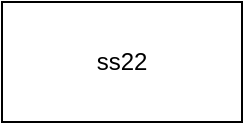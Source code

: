 <mxfile version="21.1.5" type="github">
  <diagram name="第 1 页" id="wWnXoSBwvu9gny_bQMAQ">
    <mxGraphModel dx="1242" dy="827" grid="1" gridSize="10" guides="1" tooltips="1" connect="1" arrows="1" fold="1" page="1" pageScale="1" pageWidth="827" pageHeight="1169" math="0" shadow="0">
      <root>
        <mxCell id="0" />
        <mxCell id="1" parent="0" />
        <mxCell id="aPJAW8vI79MN_C6_RzFM-1" value="ss22" style="rounded=0;whiteSpace=wrap;html=1;" vertex="1" parent="1">
          <mxGeometry x="354" y="200" width="120" height="60" as="geometry" />
        </mxCell>
      </root>
    </mxGraphModel>
  </diagram>
</mxfile>
